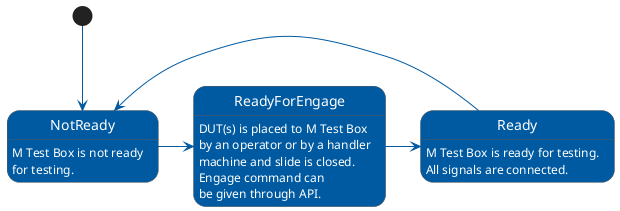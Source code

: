 @startuml
skinparam state {
  StartColor #005aa1
  EndColor Red
  BackgroundColor #005aa1
  BackgroundColor<<Warning>> Olive
  BorderColor #5a5a5a
  FontName Apex
  AttributeFontColor White
  FontColor White
  ArrowColor #005aa1
}

[*] --> NotReady
NotReady -> ReadyForEngage
ReadyForEngage -> Ready
Ready -> NotReady

Ready: M Test Box is ready for testing.
Ready: All signals are connected.

ReadyForEngage: DUT(s) is placed to M Test Box
ReadyForEngage: by an operator or by a handler
ReadyForEngage: machine and slide is closed.
ReadyForEngage: Engage command can
ReadyForEngage: be given through API.

NotReady: M Test Box is not ready
NotReady: for testing.
@enduml